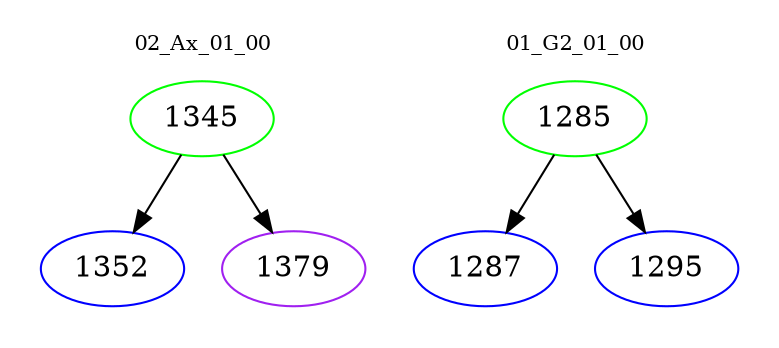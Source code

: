 digraph{
subgraph cluster_0 {
color = white
label = "02_Ax_01_00";
fontsize=10;
T0_1345 [label="1345", color="green"]
T0_1345 -> T0_1352 [color="black"]
T0_1352 [label="1352", color="blue"]
T0_1345 -> T0_1379 [color="black"]
T0_1379 [label="1379", color="purple"]
}
subgraph cluster_1 {
color = white
label = "01_G2_01_00";
fontsize=10;
T1_1285 [label="1285", color="green"]
T1_1285 -> T1_1287 [color="black"]
T1_1287 [label="1287", color="blue"]
T1_1285 -> T1_1295 [color="black"]
T1_1295 [label="1295", color="blue"]
}
}
